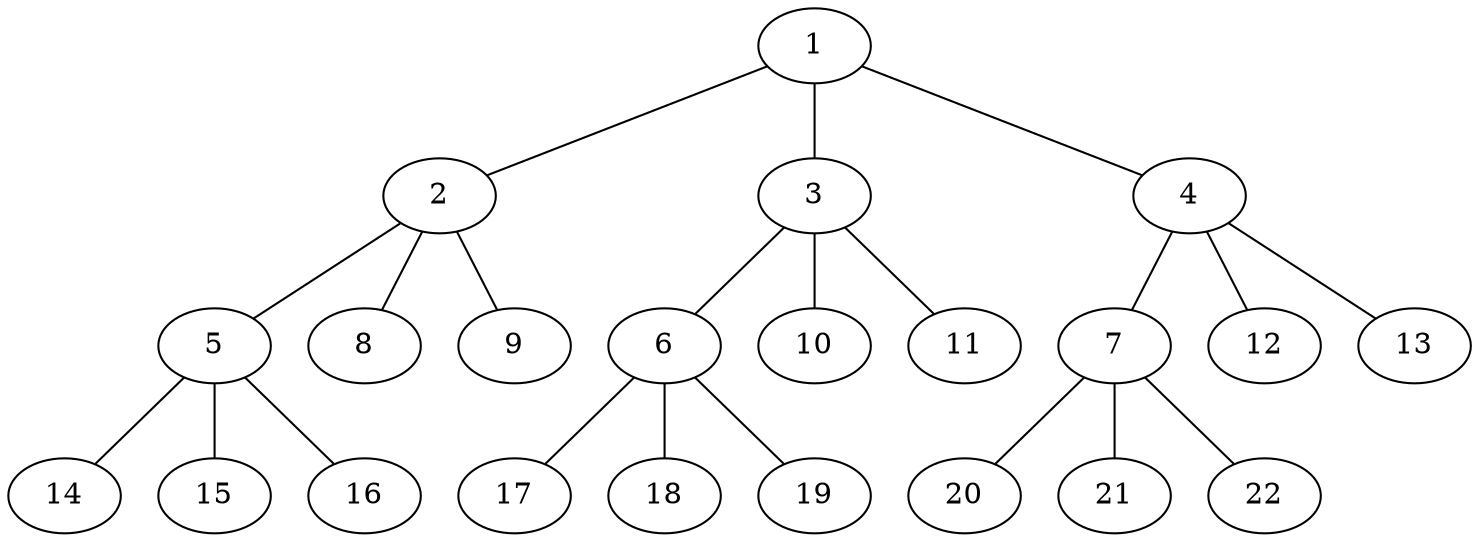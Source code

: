 graph molecule_936 {
	1	 [chem=N];
	2	 [chem=C];
	1 -- 2	 [valence=1];
	3	 [chem=C];
	1 -- 3	 [valence=1];
	4	 [chem=C];
	1 -- 4	 [valence=1];
	5	 [chem=C];
	2 -- 5	 [valence=1];
	8	 [chem=H];
	2 -- 8	 [valence=1];
	9	 [chem=H];
	2 -- 9	 [valence=1];
	6	 [chem=C];
	3 -- 6	 [valence=1];
	10	 [chem=H];
	3 -- 10	 [valence=1];
	11	 [chem=H];
	3 -- 11	 [valence=1];
	7	 [chem=C];
	4 -- 7	 [valence=1];
	12	 [chem=H];
	4 -- 12	 [valence=1];
	13	 [chem=H];
	4 -- 13	 [valence=1];
	14	 [chem=H];
	5 -- 14	 [valence=1];
	15	 [chem=H];
	5 -- 15	 [valence=1];
	16	 [chem=H];
	5 -- 16	 [valence=1];
	17	 [chem=H];
	6 -- 17	 [valence=1];
	18	 [chem=H];
	6 -- 18	 [valence=1];
	19	 [chem=H];
	6 -- 19	 [valence=1];
	20	 [chem=H];
	7 -- 20	 [valence=1];
	21	 [chem=H];
	7 -- 21	 [valence=1];
	22	 [chem=H];
	7 -- 22	 [valence=1];
}
